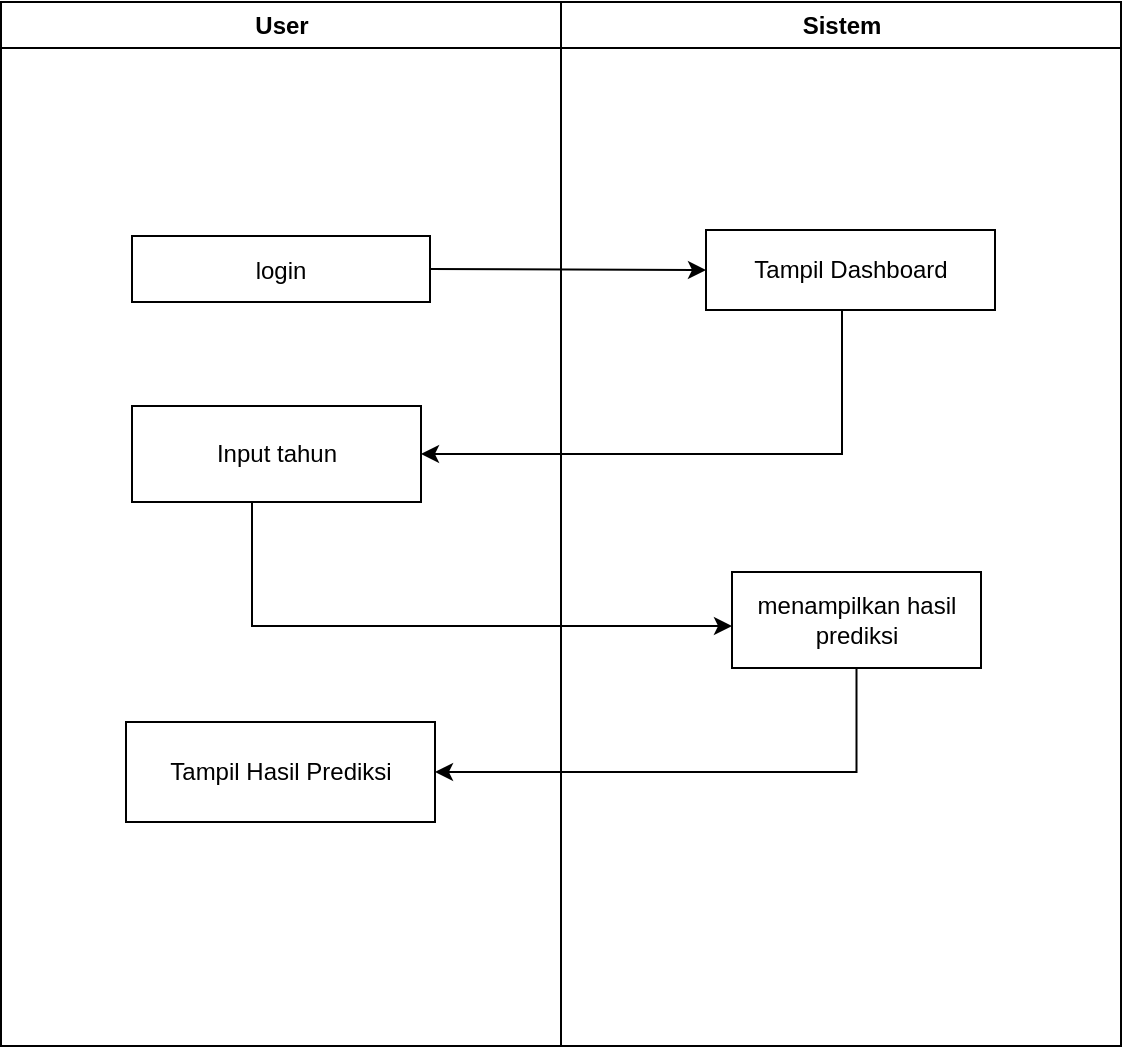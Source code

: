 <mxfile version="13.9.9" type="device"><diagram id="xFjXpuaNjflP9n2IW7mg" name="Halaman-1"><mxGraphModel dx="852" dy="486" grid="1" gridSize="10" guides="1" tooltips="1" connect="1" arrows="1" fold="1" page="1" pageScale="1" pageWidth="827" pageHeight="1169" math="0" shadow="0"><root><mxCell id="0"/><mxCell id="1" parent="0"/><mxCell id="lgFHOrTnRG3CDMb717IJ-1" value="User" style="swimlane;whiteSpace=wrap" parent="1" vertex="1"><mxGeometry x="164.5" y="128" width="280" height="522" as="geometry"/></mxCell><mxCell id="lgFHOrTnRG3CDMb717IJ-4" value="login" style="" parent="lgFHOrTnRG3CDMb717IJ-1" vertex="1"><mxGeometry x="65.5" y="117" width="149" height="33" as="geometry"/></mxCell><mxCell id="lgFHOrTnRG3CDMb717IJ-5" value="Input tahun" style="rounded=0;whiteSpace=wrap;html=1;" parent="lgFHOrTnRG3CDMb717IJ-1" vertex="1"><mxGeometry x="65.5" y="202" width="144.5" height="48" as="geometry"/></mxCell><mxCell id="lgFHOrTnRG3CDMb717IJ-7" value="Tampil Hasil Prediksi" style="rounded=0;whiteSpace=wrap;html=1;" parent="lgFHOrTnRG3CDMb717IJ-1" vertex="1"><mxGeometry x="62.5" y="360" width="154.5" height="50" as="geometry"/></mxCell><mxCell id="lgFHOrTnRG3CDMb717IJ-9" value="Sistem" style="swimlane;whiteSpace=wrap" parent="1" vertex="1"><mxGeometry x="444.5" y="128" width="280" height="522" as="geometry"/></mxCell><mxCell id="lgFHOrTnRG3CDMb717IJ-10" value="Tampil Dashboard" style="rounded=0;whiteSpace=wrap;html=1;" parent="lgFHOrTnRG3CDMb717IJ-9" vertex="1"><mxGeometry x="72.5" y="114" width="144.5" height="40" as="geometry"/></mxCell><mxCell id="lgFHOrTnRG3CDMb717IJ-11" value="menampilkan hasil prediksi" style="rounded=0;whiteSpace=wrap;html=1;" parent="lgFHOrTnRG3CDMb717IJ-9" vertex="1"><mxGeometry x="85.5" y="285" width="124.5" height="48" as="geometry"/></mxCell><mxCell id="lgFHOrTnRG3CDMb717IJ-12" value="" style="endArrow=classic;html=1;rounded=0;entryX=0;entryY=0.5;entryDx=0;entryDy=0;exitX=1;exitY=0.5;exitDx=0;exitDy=0;" parent="1" source="lgFHOrTnRG3CDMb717IJ-4" target="lgFHOrTnRG3CDMb717IJ-10" edge="1"><mxGeometry width="50" height="50" relative="1" as="geometry"><mxPoint x="360" y="300" as="sourcePoint"/><mxPoint x="410" y="250" as="targetPoint"/></mxGeometry></mxCell><mxCell id="lgFHOrTnRG3CDMb717IJ-13" style="edgeStyle=orthogonalEdgeStyle;rounded=0;orthogonalLoop=1;jettySize=auto;html=1;" parent="1" source="lgFHOrTnRG3CDMb717IJ-10" target="lgFHOrTnRG3CDMb717IJ-5" edge="1"><mxGeometry relative="1" as="geometry"><Array as="points"><mxPoint x="585" y="354"/></Array></mxGeometry></mxCell><mxCell id="lgFHOrTnRG3CDMb717IJ-14" style="edgeStyle=orthogonalEdgeStyle;rounded=0;orthogonalLoop=1;jettySize=auto;html=1;" parent="1" source="lgFHOrTnRG3CDMb717IJ-5" edge="1"><mxGeometry relative="1" as="geometry"><mxPoint x="530" y="440" as="targetPoint"/><Array as="points"><mxPoint x="290" y="440"/></Array></mxGeometry></mxCell><mxCell id="lgFHOrTnRG3CDMb717IJ-15" style="edgeStyle=orthogonalEdgeStyle;rounded=0;orthogonalLoop=1;jettySize=auto;html=1;entryX=1;entryY=0.5;entryDx=0;entryDy=0;" parent="1" source="lgFHOrTnRG3CDMb717IJ-11" target="lgFHOrTnRG3CDMb717IJ-7" edge="1"><mxGeometry relative="1" as="geometry"><Array as="points"><mxPoint x="592" y="513"/></Array></mxGeometry></mxCell></root></mxGraphModel></diagram></mxfile>